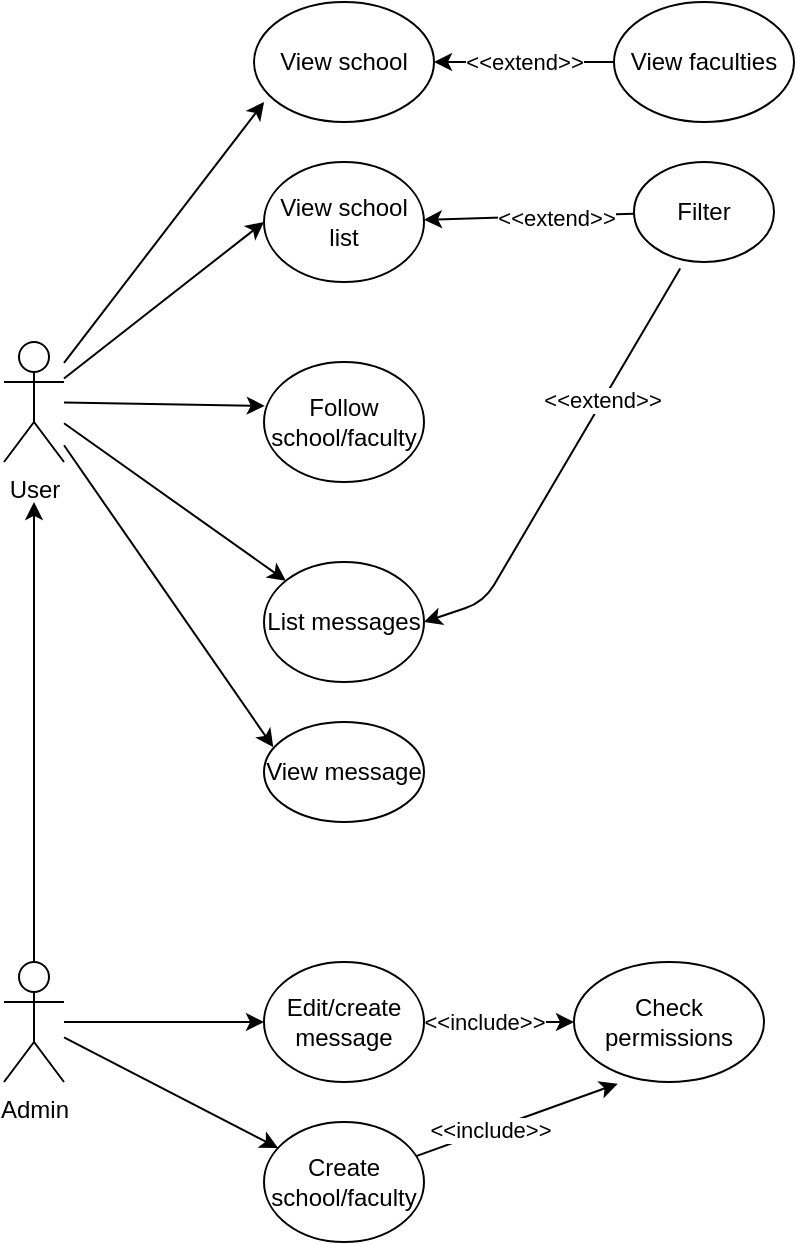 <mxfile>
    <diagram id="3wGk8M6n_k9p69Ag0clP" name="Page-1">
        <mxGraphModel dx="1685" dy="719" grid="1" gridSize="10" guides="1" tooltips="1" connect="1" arrows="1" fold="1" page="1" pageScale="1" pageWidth="850" pageHeight="1100" math="0" shadow="0">
            <root>
                <mxCell id="0"/>
                <mxCell id="1" parent="0"/>
                <mxCell id="3" style="edgeStyle=none;html=1;" edge="1" parent="1" source="2">
                    <mxGeometry relative="1" as="geometry">
                        <mxPoint x="170" y="140" as="targetPoint"/>
                    </mxGeometry>
                </mxCell>
                <mxCell id="9" style="edgeStyle=none;html=1;entryX=0.005;entryY=0.366;entryDx=0;entryDy=0;entryPerimeter=0;" edge="1" parent="1" source="2" target="8">
                    <mxGeometry relative="1" as="geometry"/>
                </mxCell>
                <mxCell id="14" style="edgeStyle=none;html=1;" edge="1" parent="1" source="2" target="10">
                    <mxGeometry relative="1" as="geometry"/>
                </mxCell>
                <mxCell id="20" style="edgeStyle=none;html=1;entryX=0.058;entryY=0.253;entryDx=0;entryDy=0;entryPerimeter=0;" edge="1" parent="1" source="2" target="18">
                    <mxGeometry relative="1" as="geometry"/>
                </mxCell>
                <mxCell id="43" style="edgeStyle=none;html=1;entryX=0.056;entryY=0.833;entryDx=0;entryDy=0;entryPerimeter=0;" edge="1" parent="1" source="2" target="38">
                    <mxGeometry relative="1" as="geometry"/>
                </mxCell>
                <mxCell id="2" value="User" style="shape=umlActor;verticalLabelPosition=bottom;verticalAlign=top;html=1;outlineConnect=0;" vertex="1" parent="1">
                    <mxGeometry x="40" y="200" width="30" height="60" as="geometry"/>
                </mxCell>
                <mxCell id="6" value="View school list" style="ellipse;whiteSpace=wrap;html=1;" vertex="1" parent="1">
                    <mxGeometry x="170" y="110" width="80" height="60" as="geometry"/>
                </mxCell>
                <mxCell id="8" value="Follow school/faculty" style="ellipse;whiteSpace=wrap;html=1;" vertex="1" parent="1">
                    <mxGeometry x="170" y="210" width="80" height="60" as="geometry"/>
                </mxCell>
                <mxCell id="10" value="List messages" style="ellipse;whiteSpace=wrap;html=1;" vertex="1" parent="1">
                    <mxGeometry x="170" y="310" width="80" height="60" as="geometry"/>
                </mxCell>
                <mxCell id="15" style="edgeStyle=none;html=1;entryX=1;entryY=0.5;entryDx=0;entryDy=0;exitX=0.33;exitY=1.064;exitDx=0;exitDy=0;exitPerimeter=0;" edge="1" parent="1" source="21" target="10">
                    <mxGeometry relative="1" as="geometry">
                        <mxPoint x="360.977" y="320.866" as="sourcePoint"/>
                        <Array as="points">
                            <mxPoint x="280" y="330"/>
                        </Array>
                    </mxGeometry>
                </mxCell>
                <mxCell id="17" value="&amp;lt;&amp;lt;extend&amp;gt;&amp;gt;" style="edgeLabel;html=1;align=center;verticalAlign=middle;resizable=0;points=[];" vertex="1" connectable="0" parent="15">
                    <mxGeometry x="-0.315" y="-1" relative="1" as="geometry">
                        <mxPoint x="1" as="offset"/>
                    </mxGeometry>
                </mxCell>
                <mxCell id="18" value="View message" style="ellipse;whiteSpace=wrap;html=1;" vertex="1" parent="1">
                    <mxGeometry x="170" y="390" width="80" height="50" as="geometry"/>
                </mxCell>
                <mxCell id="22" value="" style="edgeStyle=none;html=1;" edge="1" parent="1" source="21" target="6">
                    <mxGeometry relative="1" as="geometry"/>
                </mxCell>
                <mxCell id="23" value="&amp;lt;&amp;lt;extend&amp;gt;&amp;gt;" style="edgeLabel;html=1;align=center;verticalAlign=middle;resizable=0;points=[];" vertex="1" connectable="0" parent="22">
                    <mxGeometry x="-0.249" relative="1" as="geometry">
                        <mxPoint y="1" as="offset"/>
                    </mxGeometry>
                </mxCell>
                <mxCell id="21" value="Filter" style="ellipse;whiteSpace=wrap;html=1;" vertex="1" parent="1">
                    <mxGeometry x="355" y="110" width="70" height="50" as="geometry"/>
                </mxCell>
                <mxCell id="26" style="edgeStyle=none;html=1;entryX=0.5;entryY=1.333;entryDx=0;entryDy=0;entryPerimeter=0;" edge="1" parent="1" source="24" target="2">
                    <mxGeometry relative="1" as="geometry"/>
                </mxCell>
                <mxCell id="29" style="edgeStyle=none;html=1;" edge="1" parent="1" source="24" target="27">
                    <mxGeometry relative="1" as="geometry"/>
                </mxCell>
                <mxCell id="35" style="edgeStyle=none;html=1;" edge="1" parent="1" source="24" target="34">
                    <mxGeometry relative="1" as="geometry"/>
                </mxCell>
                <mxCell id="24" value="Admin&lt;br&gt;" style="shape=umlActor;verticalLabelPosition=bottom;verticalAlign=top;html=1;outlineConnect=0;" vertex="1" parent="1">
                    <mxGeometry x="40" y="510" width="30" height="60" as="geometry"/>
                </mxCell>
                <mxCell id="32" style="edgeStyle=none;html=1;" edge="1" parent="1" source="27" target="31">
                    <mxGeometry relative="1" as="geometry"/>
                </mxCell>
                <mxCell id="33" value="&amp;lt;&amp;lt;include&amp;gt;&amp;gt;" style="edgeLabel;html=1;align=center;verticalAlign=middle;resizable=0;points=[];" vertex="1" connectable="0" parent="32">
                    <mxGeometry x="0.375" y="3" relative="1" as="geometry">
                        <mxPoint x="-22" y="3" as="offset"/>
                    </mxGeometry>
                </mxCell>
                <mxCell id="27" value="Edit/create message" style="ellipse;whiteSpace=wrap;html=1;" vertex="1" parent="1">
                    <mxGeometry x="170" y="510" width="80" height="60" as="geometry"/>
                </mxCell>
                <mxCell id="31" value="Check permissions" style="ellipse;whiteSpace=wrap;html=1;" vertex="1" parent="1">
                    <mxGeometry x="325" y="510" width="95" height="60" as="geometry"/>
                </mxCell>
                <mxCell id="36" style="edgeStyle=none;html=1;entryX=0.23;entryY=1.014;entryDx=0;entryDy=0;entryPerimeter=0;" edge="1" parent="1" source="34" target="31">
                    <mxGeometry relative="1" as="geometry"/>
                </mxCell>
                <mxCell id="37" value="&amp;lt;&amp;lt;include&amp;gt;&amp;gt;" style="edgeLabel;html=1;align=center;verticalAlign=middle;resizable=0;points=[];" vertex="1" connectable="0" parent="36">
                    <mxGeometry x="-0.277" relative="1" as="geometry">
                        <mxPoint as="offset"/>
                    </mxGeometry>
                </mxCell>
                <mxCell id="34" value="Create school/faculty" style="ellipse;whiteSpace=wrap;html=1;" vertex="1" parent="1">
                    <mxGeometry x="170" y="590" width="80" height="60" as="geometry"/>
                </mxCell>
                <mxCell id="38" value="View school" style="ellipse;whiteSpace=wrap;html=1;" vertex="1" parent="1">
                    <mxGeometry x="165" y="30" width="90" height="60" as="geometry"/>
                </mxCell>
                <mxCell id="41" style="edgeStyle=none;html=1;entryX=1;entryY=0.5;entryDx=0;entryDy=0;" edge="1" parent="1" source="39" target="38">
                    <mxGeometry relative="1" as="geometry"/>
                </mxCell>
                <mxCell id="42" value="&amp;lt;&amp;lt;extend&amp;gt;&amp;gt;" style="edgeLabel;html=1;align=center;verticalAlign=middle;resizable=0;points=[];" vertex="1" connectable="0" parent="41">
                    <mxGeometry x="0.365" y="3" relative="1" as="geometry">
                        <mxPoint x="16" y="-3" as="offset"/>
                    </mxGeometry>
                </mxCell>
                <mxCell id="39" value="View faculties" style="ellipse;whiteSpace=wrap;html=1;" vertex="1" parent="1">
                    <mxGeometry x="345" y="30" width="90" height="60" as="geometry"/>
                </mxCell>
            </root>
        </mxGraphModel>
    </diagram>
</mxfile>
